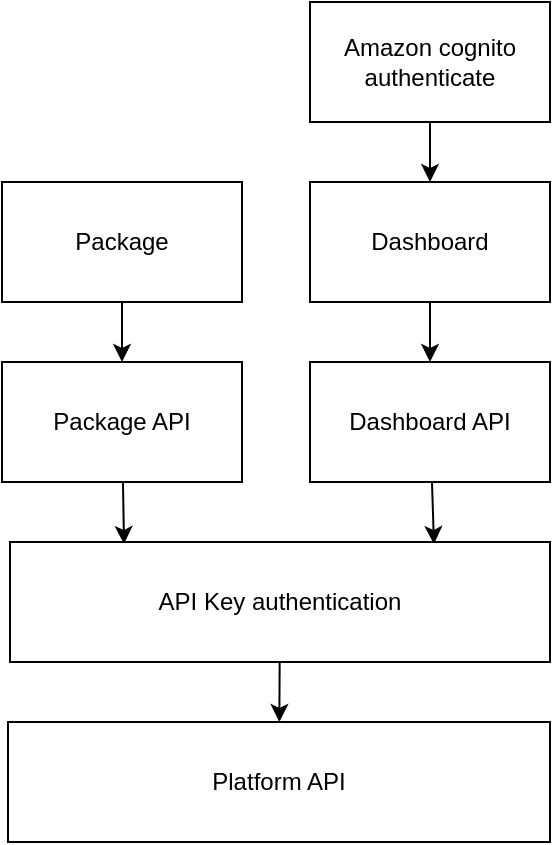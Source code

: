 <mxfile>
    <diagram id="twOilVX6tU5nZvyyWSMV" name="Page-1">
        <mxGraphModel dx="1197" dy="917" grid="1" gridSize="10" guides="1" tooltips="1" connect="1" arrows="1" fold="1" page="1" pageScale="1" pageWidth="827" pageHeight="1169" math="0" shadow="0">
            <root>
                <mxCell id="0"/>
                <mxCell id="1" parent="0"/>
                <mxCell id="4" value="" style="edgeStyle=none;html=1;" parent="1" source="2" target="3" edge="1">
                    <mxGeometry relative="1" as="geometry"/>
                </mxCell>
                <mxCell id="2" value="Dashboard" style="rounded=0;whiteSpace=wrap;html=1;" parent="1" vertex="1">
                    <mxGeometry x="431" y="190" width="120" height="60" as="geometry"/>
                </mxCell>
                <mxCell id="25" value="" style="edgeStyle=none;html=1;" parent="1" source="3" edge="1">
                    <mxGeometry relative="1" as="geometry">
                        <mxPoint x="493" y="371" as="targetPoint"/>
                    </mxGeometry>
                </mxCell>
                <mxCell id="3" value="Dashboard API" style="rounded=0;whiteSpace=wrap;html=1;" parent="1" vertex="1">
                    <mxGeometry x="431" y="280" width="120" height="60" as="geometry"/>
                </mxCell>
                <mxCell id="5" value="Platform API" style="rounded=0;whiteSpace=wrap;html=1;" parent="1" vertex="1">
                    <mxGeometry x="280" y="460" width="271" height="60" as="geometry"/>
                </mxCell>
                <mxCell id="12" value="" style="edgeStyle=none;html=1;" parent="1" source="13" target="15" edge="1">
                    <mxGeometry relative="1" as="geometry"/>
                </mxCell>
                <mxCell id="13" value="Package" style="rounded=0;whiteSpace=wrap;html=1;" parent="1" vertex="1">
                    <mxGeometry x="277" y="190" width="120" height="60" as="geometry"/>
                </mxCell>
                <mxCell id="24" value="" style="edgeStyle=none;html=1;" parent="1" source="15" edge="1">
                    <mxGeometry relative="1" as="geometry">
                        <mxPoint x="338" y="371" as="targetPoint"/>
                    </mxGeometry>
                </mxCell>
                <mxCell id="15" value="Package API" style="rounded=0;whiteSpace=wrap;html=1;" parent="1" vertex="1">
                    <mxGeometry x="277" y="280" width="120" height="60" as="geometry"/>
                </mxCell>
                <mxCell id="22" value="" style="edgeStyle=none;html=1;" parent="1" source="20" target="2" edge="1">
                    <mxGeometry relative="1" as="geometry"/>
                </mxCell>
                <mxCell id="20" value="Amazon cognito authenticate" style="rounded=0;whiteSpace=wrap;html=1;" parent="1" vertex="1">
                    <mxGeometry x="431" y="100" width="120" height="60" as="geometry"/>
                </mxCell>
                <mxCell id="26" value="" style="edgeStyle=none;html=1;" parent="1" source="23" target="5" edge="1">
                    <mxGeometry relative="1" as="geometry"/>
                </mxCell>
                <mxCell id="23" value="API Key authentication" style="rounded=0;whiteSpace=wrap;html=1;" parent="1" vertex="1">
                    <mxGeometry x="281" y="370" width="270" height="60" as="geometry"/>
                </mxCell>
            </root>
        </mxGraphModel>
    </diagram>
</mxfile>